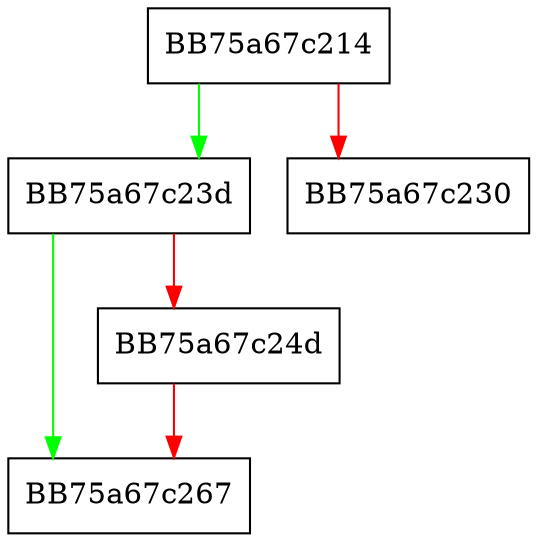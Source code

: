 digraph _Clear_and_reserve_geometric {
  node [shape="box"];
  graph [splines=ortho];
  BB75a67c214 -> BB75a67c23d [color="green"];
  BB75a67c214 -> BB75a67c230 [color="red"];
  BB75a67c23d -> BB75a67c267 [color="green"];
  BB75a67c23d -> BB75a67c24d [color="red"];
  BB75a67c24d -> BB75a67c267 [color="red"];
}